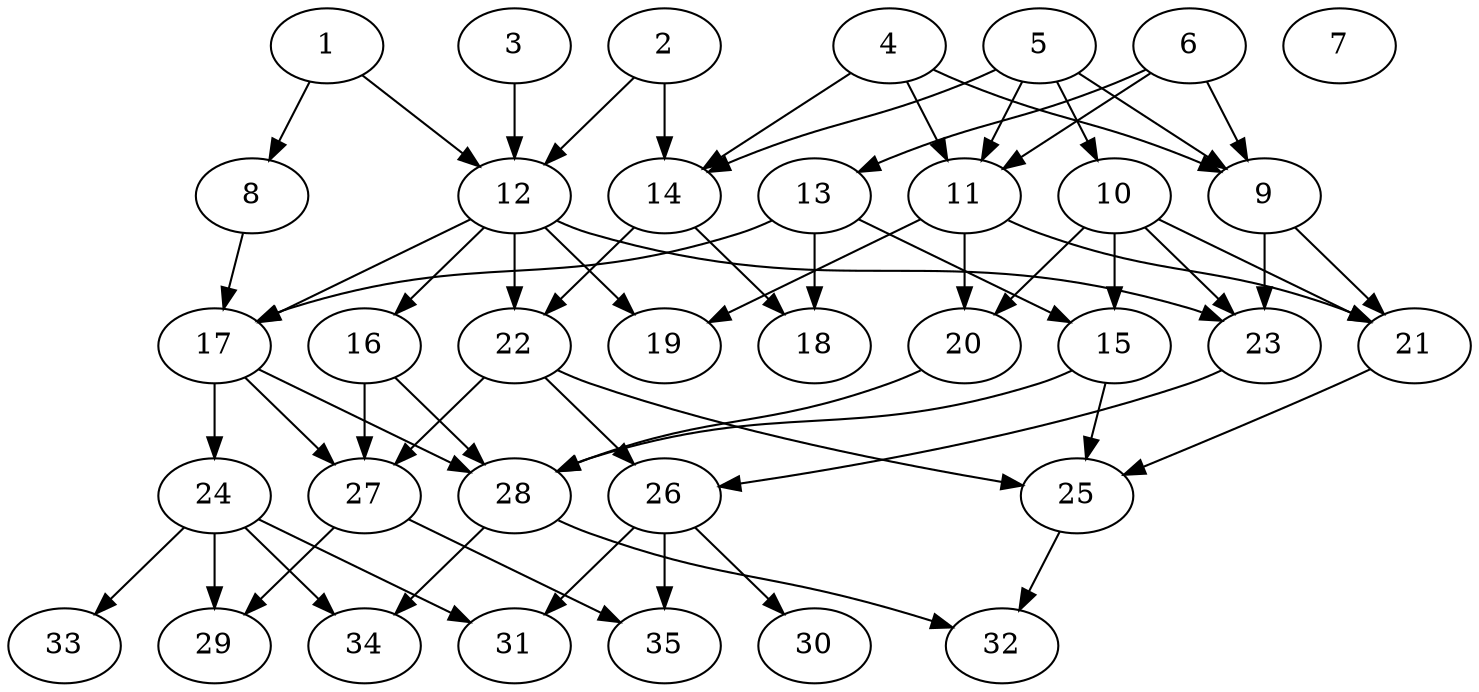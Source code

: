 // DAG (tier=2-normal, mode=data, n=35, ccr=0.422, fat=0.553, density=0.406, regular=0.554, jump=0.101, mindata=2097152, maxdata=16777216)
// DAG automatically generated by daggen at Sun Aug 24 16:33:34 2025
// /home/ermia/Project/Environments/daggen/bin/daggen --dot --ccr 0.422 --fat 0.553 --regular 0.554 --density 0.406 --jump 0.101 --mindata 2097152 --maxdata 16777216 -n 35 
digraph G {
  1 [size="54741796560713023488", alpha="0.13", expect_size="27370898280356511744"]
  1 -> 8 [size ="115337185984512"]
  1 -> 12 [size ="115337185984512"]
  2 [size="117916248898127056", alpha="0.06", expect_size="58958124449063528"]
  2 -> 12 [size ="44298594680832"]
  2 -> 14 [size ="44298594680832"]
  3 [size="1002575007064025726976", alpha="0.02", expect_size="501287503532012863488"]
  3 -> 12 [size ="801372748382208"]
  4 [size="391428044517725184", alpha="0.05", expect_size="195714022258862592"]
  4 -> 9 [size ="602801419845632"]
  4 -> 11 [size ="602801419845632"]
  4 -> 14 [size ="602801419845632"]
  5 [size="1403194630793265676288", alpha="0.01", expect_size="701597315396632838144"]
  5 -> 9 [size ="1002694416269312"]
  5 -> 10 [size ="1002694416269312"]
  5 -> 11 [size ="1002694416269312"]
  5 -> 14 [size ="1002694416269312"]
  6 [size="31220167606272000000", alpha="0.05", expect_size="15610083803136000000"]
  6 -> 9 [size ="79319531520000"]
  6 -> 11 [size ="79319531520000"]
  6 -> 13 [size ="79319531520000"]
  7 [size="651684948557099136", alpha="0.04", expect_size="325842474278549568"]
  8 [size="19156585358586544128", alpha="0.03", expect_size="9578292679293272064"]
  8 -> 17 [size ="57275477655552"]
  9 [size="4663897649249037", alpha="0.03", expect_size="2331948824624518"]
  9 -> 21 [size ="112923758297088"]
  9 -> 23 [size ="112923758297088"]
  10 [size="39124009016107216", alpha="0.02", expect_size="19562004508053608"]
  10 -> 15 [size ="887529792339968"]
  10 -> 20 [size ="887529792339968"]
  10 -> 21 [size ="887529792339968"]
  10 -> 23 [size ="887529792339968"]
  11 [size="3707868508718104576000", alpha="0.07", expect_size="1853934254359052288000"]
  11 -> 19 [size ="1916488436940800"]
  11 -> 20 [size ="1916488436940800"]
  11 -> 21 [size ="1916488436940800"]
  12 [size="1955033897478096896", alpha="0.04", expect_size="977516948739048448"]
  12 -> 16 [size ="913253962088448"]
  12 -> 17 [size ="913253962088448"]
  12 -> 19 [size ="913253962088448"]
  12 -> 22 [size ="913253962088448"]
  12 -> 23 [size ="913253962088448"]
  13 [size="332048035097828032", alpha="0.06", expect_size="166024017548914016"]
  13 -> 15 [size ="211312063807488"]
  13 -> 17 [size ="211312063807488"]
  13 -> 18 [size ="211312063807488"]
  14 [size="30749218309967688", alpha="0.03", expect_size="15374609154983844"]
  14 -> 18 [size ="803834343456768"]
  14 -> 22 [size ="803834343456768"]
  15 [size="1640707232360266989568", alpha="0.14", expect_size="820353616180133494784"]
  15 -> 25 [size ="1112869009620992"]
  15 -> 28 [size ="1112869009620992"]
  16 [size="597458287591424000000", alpha="0.11", expect_size="298729143795712000000"]
  16 -> 27 [size ="567494574080000"]
  16 -> 28 [size ="567494574080000"]
  17 [size="2301354958307790848", alpha="0.05", expect_size="1150677479153895424"]
  17 -> 24 [size ="1092862783520768"]
  17 -> 27 [size ="1092862783520768"]
  17 -> 28 [size ="1092862783520768"]
  18 [size="278975525153862057984", alpha="0.04", expect_size="139487762576931028992"]
  19 [size="1228838822544932864000", alpha="0.03", expect_size="614419411272466432000"]
  20 [size="170111029034608492544", alpha="0.09", expect_size="85055514517304246272"]
  20 -> 28 [size ="245609390931968"]
  21 [size="2318766736434597376", alpha="0.04", expect_size="1159383368217298688"]
  21 -> 25 [size ="1116350047059968"]
  22 [size="192636283747936544", alpha="0.17", expect_size="96318141873968272"]
  22 -> 25 [size ="187280916480000"]
  22 -> 26 [size ="187280916480000"]
  22 -> 27 [size ="187280916480000"]
  23 [size="49196721699648000", alpha="0.02", expect_size="24598360849824000"]
  23 -> 26 [size ="1076456243331072"]
  24 [size="2117855735683590651904", alpha="0.08", expect_size="1058927867841795325952"]
  24 -> 29 [size ="1319332424450048"]
  24 -> 31 [size ="1319332424450048"]
  24 -> 33 [size ="1319332424450048"]
  24 -> 34 [size ="1319332424450048"]
  25 [size="1759217811064114", alpha="0.07", expect_size="879608905532057"]
  25 -> 32 [size ="71426681864192"]
  26 [size="527388772040441856000", alpha="0.20", expect_size="263694386020220928000"]
  26 -> 30 [size ="522208464076800"]
  26 -> 31 [size ="522208464076800"]
  26 -> 35 [size ="522208464076800"]
  27 [size="896394574823533051904", alpha="0.15", expect_size="448197287411766525952"]
  27 -> 29 [size ="743742843650048"]
  27 -> 35 [size ="743742843650048"]
  28 [size="14543281635724800", alpha="0.20", expect_size="7271640817862400"]
  28 -> 32 [size ="378816115507200"]
  28 -> 34 [size ="378816115507200"]
  29 [size="11221067217981950", alpha="0.08", expect_size="5610533608990975"]
  30 [size="304071070468951104", alpha="0.17", expect_size="152035535234475552"]
  31 [size="130547294758959579136", alpha="0.19", expect_size="65273647379479789568"]
  32 [size="100145570307375104000", alpha="0.05", expect_size="50072785153687552000"]
  33 [size="4646471223458748416", alpha="0.05", expect_size="2323235611729374208"]
  34 [size="1552580815974079232", alpha="0.08", expect_size="776290407987039616"]
  35 [size="515301382057475264", alpha="0.13", expect_size="257650691028737632"]
}